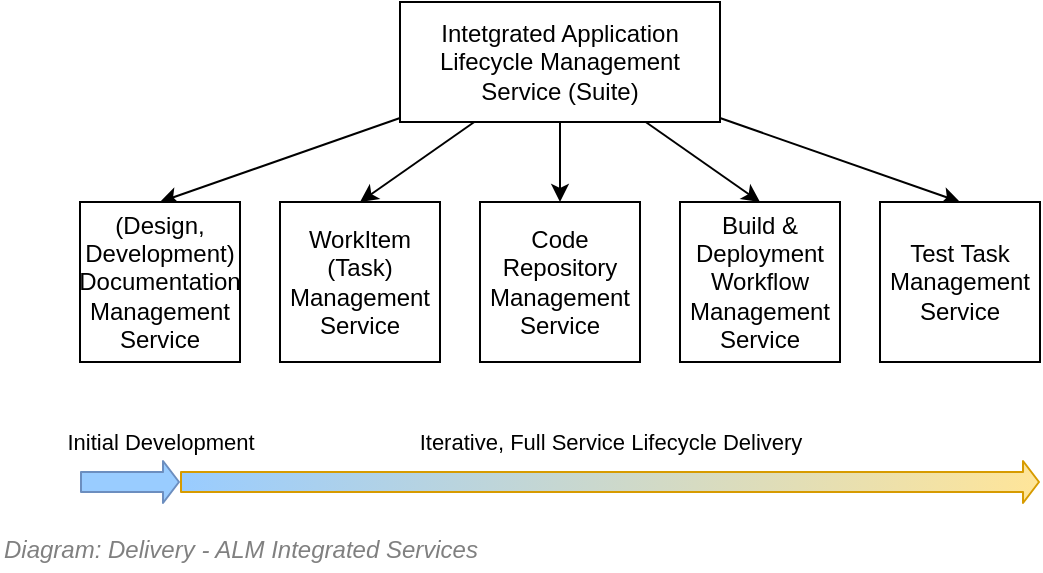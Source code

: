 <mxfile compressed="false" version="17.5.0" type="google">
  <diagram id="63efnpfhjBeaJRxoVKwO" name="ALM">
    <mxGraphModel grid="1" page="1" gridSize="10" guides="1" tooltips="1" connect="1" arrows="1" fold="1" pageScale="1" pageWidth="827" pageHeight="1169" math="0" shadow="0">
      <root>
        <mxCell id="Icv7V-INTxjaTtf2iz2I-0" />
        <mxCell id="Icv7V-INTxjaTtf2iz2I-1" parent="Icv7V-INTxjaTtf2iz2I-0" />
        <mxCell id="Icv7V-INTxjaTtf2iz2I-2" style="rounded=0;orthogonalLoop=1;jettySize=auto;html=1;entryX=0.5;entryY=0;entryDx=0;entryDy=0;" edge="1" parent="Icv7V-INTxjaTtf2iz2I-1" source="Icv7V-INTxjaTtf2iz2I-7" target="Icv7V-INTxjaTtf2iz2I-8">
          <mxGeometry relative="1" as="geometry" />
        </mxCell>
        <mxCell id="Icv7V-INTxjaTtf2iz2I-3" style="edgeStyle=none;rounded=0;orthogonalLoop=1;jettySize=auto;html=1;entryX=0.5;entryY=0;entryDx=0;entryDy=0;" edge="1" parent="Icv7V-INTxjaTtf2iz2I-1" source="Icv7V-INTxjaTtf2iz2I-7" target="Icv7V-INTxjaTtf2iz2I-9">
          <mxGeometry relative="1" as="geometry" />
        </mxCell>
        <mxCell id="Icv7V-INTxjaTtf2iz2I-4" style="edgeStyle=none;rounded=0;orthogonalLoop=1;jettySize=auto;html=1;entryX=0.5;entryY=0;entryDx=0;entryDy=0;" edge="1" parent="Icv7V-INTxjaTtf2iz2I-1" source="Icv7V-INTxjaTtf2iz2I-7" target="Icv7V-INTxjaTtf2iz2I-10">
          <mxGeometry relative="1" as="geometry" />
        </mxCell>
        <mxCell id="Icv7V-INTxjaTtf2iz2I-5" style="edgeStyle=none;rounded=0;orthogonalLoop=1;jettySize=auto;html=1;entryX=0.5;entryY=0;entryDx=0;entryDy=0;" edge="1" parent="Icv7V-INTxjaTtf2iz2I-1" source="Icv7V-INTxjaTtf2iz2I-7" target="Icv7V-INTxjaTtf2iz2I-11">
          <mxGeometry relative="1" as="geometry" />
        </mxCell>
        <mxCell id="Icv7V-INTxjaTtf2iz2I-6" style="edgeStyle=none;rounded=0;orthogonalLoop=1;jettySize=auto;html=1;entryX=0.5;entryY=0;entryDx=0;entryDy=0;" edge="1" parent="Icv7V-INTxjaTtf2iz2I-1" source="Icv7V-INTxjaTtf2iz2I-7" target="Icv7V-INTxjaTtf2iz2I-12">
          <mxGeometry relative="1" as="geometry" />
        </mxCell>
        <mxCell id="Icv7V-INTxjaTtf2iz2I-7" value="Intetgrated Application Lifecycle Management Service (Suite)" style="rounded=0;whiteSpace=wrap;html=1;" vertex="1" parent="Icv7V-INTxjaTtf2iz2I-1">
          <mxGeometry x="320" y="120" width="160" height="60" as="geometry" />
        </mxCell>
        <mxCell id="Icv7V-INTxjaTtf2iz2I-8" value="WorkItem (Task) Management&lt;br&gt;Service" style="rounded=0;whiteSpace=wrap;html=1;" vertex="1" parent="Icv7V-INTxjaTtf2iz2I-1">
          <mxGeometry x="260" y="220" width="80" height="80" as="geometry" />
        </mxCell>
        <mxCell id="Icv7V-INTxjaTtf2iz2I-9" value="Code Repository Management Service" style="rounded=0;whiteSpace=wrap;html=1;" vertex="1" parent="Icv7V-INTxjaTtf2iz2I-1">
          <mxGeometry x="360" y="220" width="80" height="80" as="geometry" />
        </mxCell>
        <mxCell id="Icv7V-INTxjaTtf2iz2I-10" value="Build &amp;amp; Deployment Workflow Management Service" style="rounded=0;whiteSpace=wrap;html=1;" vertex="1" parent="Icv7V-INTxjaTtf2iz2I-1">
          <mxGeometry x="460" y="220" width="80" height="80" as="geometry" />
        </mxCell>
        <mxCell id="Icv7V-INTxjaTtf2iz2I-11" value="Test Task Management&lt;br&gt;Service" style="rounded=0;whiteSpace=wrap;html=1;" vertex="1" parent="Icv7V-INTxjaTtf2iz2I-1">
          <mxGeometry x="560" y="220" width="80" height="80" as="geometry" />
        </mxCell>
        <mxCell id="Icv7V-INTxjaTtf2iz2I-12" value="(Design, Development) Documentation&lt;br&gt;Management Service" style="rounded=0;whiteSpace=wrap;html=1;" vertex="1" parent="Icv7V-INTxjaTtf2iz2I-1">
          <mxGeometry x="160" y="220" width="80" height="80" as="geometry" />
        </mxCell>
        <mxCell id="Icv7V-INTxjaTtf2iz2I-13" value="&lt;font style=&quot;font-size: 12px&quot;&gt;Diagram: Delivery - ALM Integrated Services&lt;/font&gt;" style="text;strokeColor=none;fillColor=none;html=1;fontSize=24;fontStyle=2;verticalAlign=middle;align=left;shadow=0;glass=0;comic=0;opacity=30;fontColor=#808080;" vertex="1" parent="Icv7V-INTxjaTtf2iz2I-1">
          <mxGeometry x="120" y="380" width="520" height="20" as="geometry" />
        </mxCell>
        <mxCell id="Icv7V-INTxjaTtf2iz2I-14" value="Initial Development" style="shape=flexArrow;endArrow=classic;html=1;endWidth=10;endSize=2.33;strokeColor=#6c8ebf;fillColor=#99CCFF;" edge="1" parent="Icv7V-INTxjaTtf2iz2I-1">
          <mxGeometry x="0.6" y="20" width="50" height="50" relative="1" as="geometry">
            <mxPoint x="160" y="360" as="sourcePoint" />
            <mxPoint x="210" y="360" as="targetPoint" />
            <mxPoint as="offset" />
          </mxGeometry>
        </mxCell>
        <mxCell id="Icv7V-INTxjaTtf2iz2I-15" value="Iterative, Full Service Lifecycle Delivery" style="shape=flexArrow;endArrow=classic;html=1;endWidth=10;endSize=2.33;strokeColor=#d79b00;gradientDirection=east;gradientColor=#FFE599;fillColor=#99CCFF;" edge="1" parent="Icv7V-INTxjaTtf2iz2I-1">
          <mxGeometry y="20" width="50" height="50" relative="1" as="geometry">
            <mxPoint x="210" y="360" as="sourcePoint" />
            <mxPoint x="640" y="360" as="targetPoint" />
            <mxPoint as="offset" />
          </mxGeometry>
        </mxCell>
      </root>
    </mxGraphModel>
  </diagram>
</mxfile>
